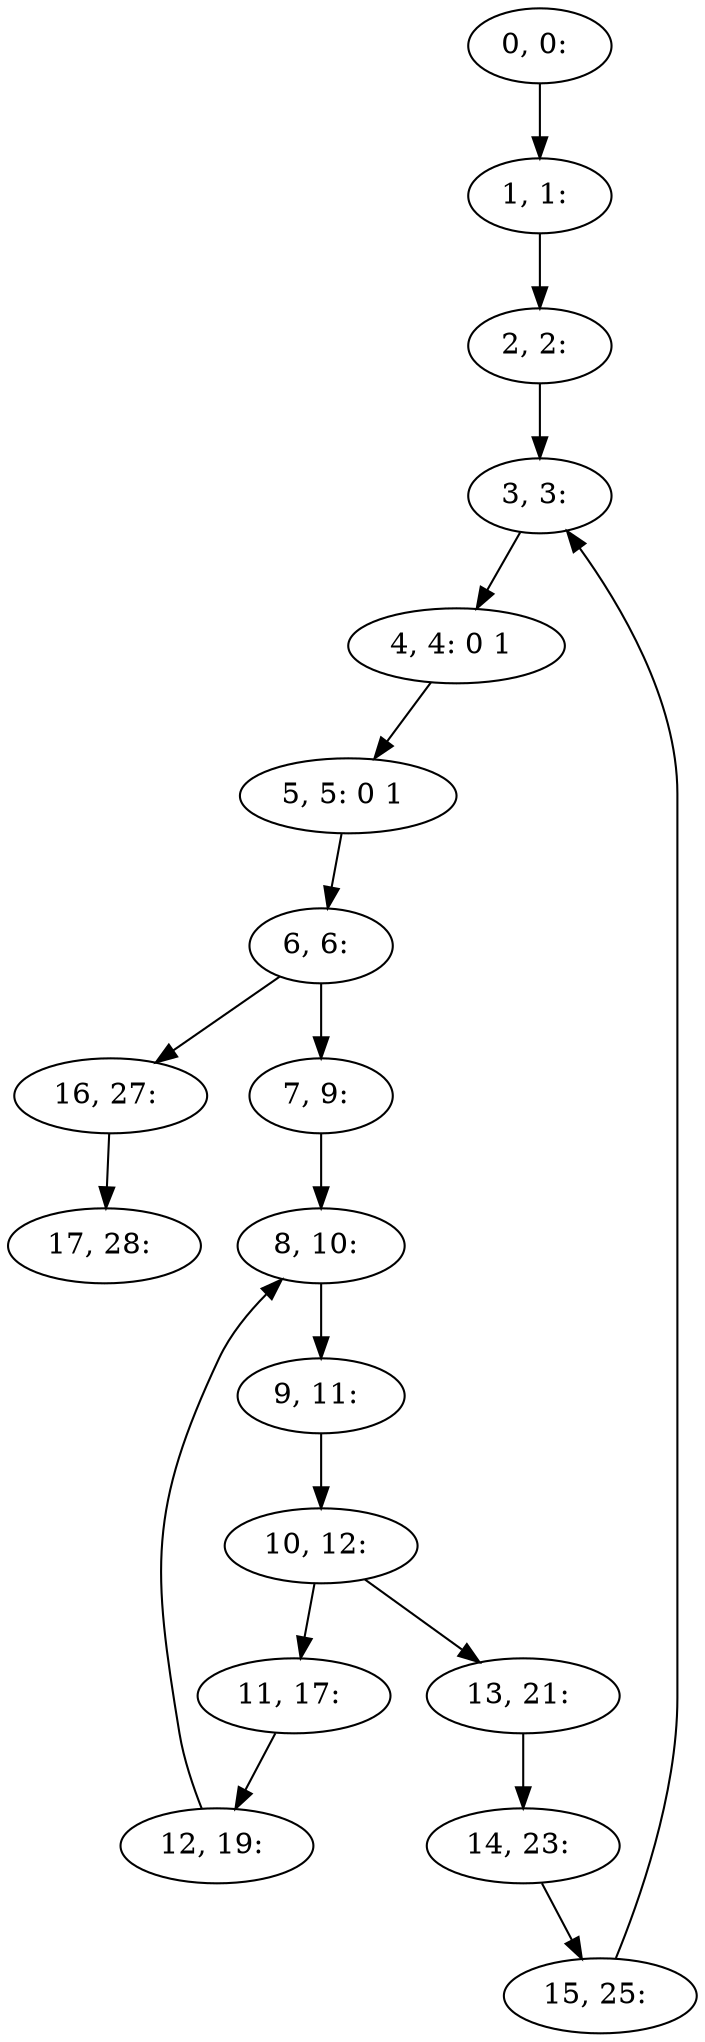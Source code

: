 digraph G {
0[label="0, 0: "];
1[label="1, 1: "];
2[label="2, 2: "];
3[label="3, 3: "];
4[label="4, 4: 0 1 "];
5[label="5, 5: 0 1 "];
6[label="6, 6: "];
7[label="7, 9: "];
8[label="8, 10: "];
9[label="9, 11: "];
10[label="10, 12: "];
11[label="11, 17: "];
12[label="12, 19: "];
13[label="13, 21: "];
14[label="14, 23: "];
15[label="15, 25: "];
16[label="16, 27: "];
17[label="17, 28: "];
0->1 ;
1->2 ;
2->3 ;
3->4 ;
4->5 ;
5->6 ;
6->7 ;
6->16 ;
7->8 ;
8->9 ;
9->10 ;
10->11 ;
10->13 ;
11->12 ;
12->8 ;
13->14 ;
14->15 ;
15->3 ;
16->17 ;
}
